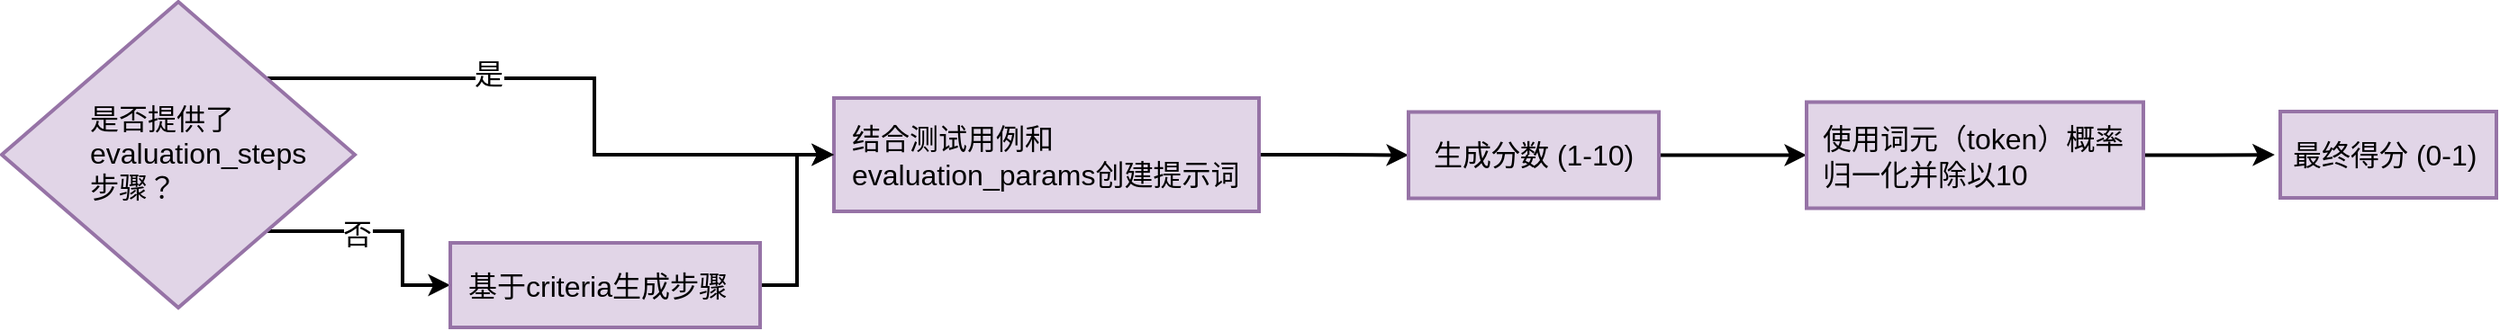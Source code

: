 <mxfile version="28.1.2">
  <diagram name="Page-1" id="bA1suY69hK--06wU32hB">
    <mxGraphModel dx="1709" dy="969" grid="0" gridSize="10" guides="1" tooltips="1" connect="1" arrows="1" fold="1" page="0" pageScale="1" pageWidth="850" pageHeight="1100" math="0" shadow="0">
      <root>
        <mxCell id="0" />
        <mxCell id="1" parent="0" />
        <mxCell id="_sGb873wrfGEALdS0r91-19" style="edgeStyle=orthogonalEdgeStyle;rounded=0;orthogonalLoop=1;jettySize=auto;html=1;exitX=1;exitY=0.5;exitDx=0;exitDy=0;entryX=0;entryY=0.5;entryDx=0;entryDy=0;strokeWidth=2;" edge="1" parent="1" source="_sGb873wrfGEALdS0r91-6" target="_sGb873wrfGEALdS0r91-7">
          <mxGeometry relative="1" as="geometry" />
        </mxCell>
        <mxCell id="_sGb873wrfGEALdS0r91-6" value="" style="rounded=0;whiteSpace=wrap;html=1;strokeWidth=2;fillColor=#e1d5e7;strokeColor=#9673a6;" vertex="1" parent="1">
          <mxGeometry x="534" y="386.5" width="236" height="63" as="geometry" />
        </mxCell>
        <mxCell id="_sGb873wrfGEALdS0r91-16" style="edgeStyle=orthogonalEdgeStyle;rounded=0;orthogonalLoop=1;jettySize=auto;html=1;exitX=1;exitY=0;exitDx=0;exitDy=0;entryX=0;entryY=0.5;entryDx=0;entryDy=0;strokeWidth=2;" edge="1" parent="1" source="_sGb873wrfGEALdS0r91-1" target="_sGb873wrfGEALdS0r91-6">
          <mxGeometry relative="1" as="geometry" />
        </mxCell>
        <mxCell id="_sGb873wrfGEALdS0r91-23" value="&lt;font style=&quot;font-size: 16px;&quot;&gt;是&lt;/font&gt;" style="edgeLabel;html=1;align=center;verticalAlign=middle;resizable=0;points=[];" vertex="1" connectable="0" parent="_sGb873wrfGEALdS0r91-16">
          <mxGeometry x="-0.311" y="3" relative="1" as="geometry">
            <mxPoint as="offset" />
          </mxGeometry>
        </mxCell>
        <mxCell id="_sGb873wrfGEALdS0r91-17" style="edgeStyle=orthogonalEdgeStyle;rounded=0;orthogonalLoop=1;jettySize=auto;html=1;exitX=1;exitY=1;exitDx=0;exitDy=0;entryX=0;entryY=0.5;entryDx=0;entryDy=0;strokeWidth=2;" edge="1" parent="1" source="_sGb873wrfGEALdS0r91-1" target="_sGb873wrfGEALdS0r91-13">
          <mxGeometry relative="1" as="geometry" />
        </mxCell>
        <mxCell id="_sGb873wrfGEALdS0r91-24" value="&lt;font style=&quot;font-size: 16px;&quot;&gt;否&lt;/font&gt;" style="edgeLabel;html=1;align=center;verticalAlign=middle;resizable=0;points=[];" vertex="1" connectable="0" parent="_sGb873wrfGEALdS0r91-17">
          <mxGeometry x="-0.239" y="-1" relative="1" as="geometry">
            <mxPoint as="offset" />
          </mxGeometry>
        </mxCell>
        <mxCell id="_sGb873wrfGEALdS0r91-1" value="" style="rhombus;whiteSpace=wrap;html=1;strokeWidth=2;fillColor=#e1d5e7;strokeColor=#9673a6;" vertex="1" parent="1">
          <mxGeometry x="72" y="333" width="196" height="170" as="geometry" />
        </mxCell>
        <mxCell id="_sGb873wrfGEALdS0r91-4" value="&lt;font style=&quot;font-size: 16px;&quot;&gt;是否提供了evaluation_steps步骤？&lt;/font&gt;" style="text;html=1;align=left;verticalAlign=middle;whiteSpace=wrap;rounded=0;" vertex="1" parent="1">
          <mxGeometry x="119" y="402.5" width="126" height="28" as="geometry" />
        </mxCell>
        <mxCell id="_sGb873wrfGEALdS0r91-5" value="&lt;font style=&quot;font-size: 16px;&quot;&gt;结合测试用例和evaluation_params创建提示词&lt;/font&gt;" style="text;html=1;align=left;verticalAlign=middle;whiteSpace=wrap;rounded=0;" vertex="1" parent="1">
          <mxGeometry x="542" y="396.25" width="220" height="46" as="geometry" />
        </mxCell>
        <mxCell id="_sGb873wrfGEALdS0r91-21" style="edgeStyle=orthogonalEdgeStyle;rounded=0;orthogonalLoop=1;jettySize=auto;html=1;exitX=1;exitY=0.5;exitDx=0;exitDy=0;entryX=0;entryY=0.5;entryDx=0;entryDy=0;strokeWidth=2;" edge="1" parent="1" source="_sGb873wrfGEALdS0r91-7" target="_sGb873wrfGEALdS0r91-9">
          <mxGeometry relative="1" as="geometry" />
        </mxCell>
        <mxCell id="_sGb873wrfGEALdS0r91-7" value="" style="rounded=0;whiteSpace=wrap;html=1;strokeWidth=2;fillColor=#e1d5e7;strokeColor=#9673a6;" vertex="1" parent="1">
          <mxGeometry x="853" y="394.25" width="139" height="48" as="geometry" />
        </mxCell>
        <mxCell id="_sGb873wrfGEALdS0r91-8" value="&lt;span style=&quot;font-size: 16px;&quot;&gt;生成分数 (1-10)&lt;/span&gt;" style="text;html=1;align=left;verticalAlign=middle;whiteSpace=wrap;rounded=0;" vertex="1" parent="1">
          <mxGeometry x="864.5" y="395" width="116" height="46" as="geometry" />
        </mxCell>
        <mxCell id="_sGb873wrfGEALdS0r91-22" style="edgeStyle=orthogonalEdgeStyle;rounded=0;orthogonalLoop=1;jettySize=auto;html=1;exitX=1;exitY=0.5;exitDx=0;exitDy=0;strokeWidth=2;" edge="1" parent="1" source="_sGb873wrfGEALdS0r91-9">
          <mxGeometry relative="1" as="geometry">
            <mxPoint x="1333.941" y="418.059" as="targetPoint" />
          </mxGeometry>
        </mxCell>
        <mxCell id="_sGb873wrfGEALdS0r91-9" value="" style="rounded=0;whiteSpace=wrap;html=1;strokeWidth=2;fillColor=#e1d5e7;strokeColor=#9673a6;" vertex="1" parent="1">
          <mxGeometry x="1074" y="388.75" width="187" height="59" as="geometry" />
        </mxCell>
        <mxCell id="_sGb873wrfGEALdS0r91-10" value="&lt;span style=&quot;font-size: 16px;&quot;&gt;使用词元（token）概率归一化并除以10&lt;/span&gt;" style="text;html=1;align=left;verticalAlign=middle;whiteSpace=wrap;rounded=0;" vertex="1" parent="1">
          <mxGeometry x="1080.5" y="396.25" width="174" height="46" as="geometry" />
        </mxCell>
        <mxCell id="_sGb873wrfGEALdS0r91-11" value="" style="rounded=0;whiteSpace=wrap;html=1;strokeWidth=2;fillColor=#e1d5e7;strokeColor=#9673a6;" vertex="1" parent="1">
          <mxGeometry x="1337" y="394" width="120" height="48" as="geometry" />
        </mxCell>
        <mxCell id="_sGb873wrfGEALdS0r91-12" value="&lt;span style=&quot;font-size: 16px;&quot;&gt;最终得分 (0-1)&lt;/span&gt;" style="text;html=1;align=left;verticalAlign=middle;whiteSpace=wrap;rounded=0;" vertex="1" parent="1">
          <mxGeometry x="1342" y="395" width="110" height="46" as="geometry" />
        </mxCell>
        <mxCell id="_sGb873wrfGEALdS0r91-18" style="edgeStyle=orthogonalEdgeStyle;rounded=0;orthogonalLoop=1;jettySize=auto;html=1;exitX=1;exitY=0.5;exitDx=0;exitDy=0;entryX=0;entryY=0.5;entryDx=0;entryDy=0;strokeWidth=2;" edge="1" parent="1" source="_sGb873wrfGEALdS0r91-13" target="_sGb873wrfGEALdS0r91-6">
          <mxGeometry relative="1" as="geometry" />
        </mxCell>
        <mxCell id="_sGb873wrfGEALdS0r91-13" value="" style="rounded=0;whiteSpace=wrap;html=1;strokeWidth=2;fillColor=#e1d5e7;strokeColor=#9673a6;" vertex="1" parent="1">
          <mxGeometry x="321" y="467" width="172" height="47" as="geometry" />
        </mxCell>
        <mxCell id="_sGb873wrfGEALdS0r91-14" value="&lt;span style=&quot;font-size: 16px;&quot;&gt;基于criteria生成步骤&lt;/span&gt;" style="text;html=1;align=left;verticalAlign=middle;whiteSpace=wrap;rounded=0;" vertex="1" parent="1">
          <mxGeometry x="329" y="468" width="156" height="46" as="geometry" />
        </mxCell>
      </root>
    </mxGraphModel>
  </diagram>
</mxfile>
